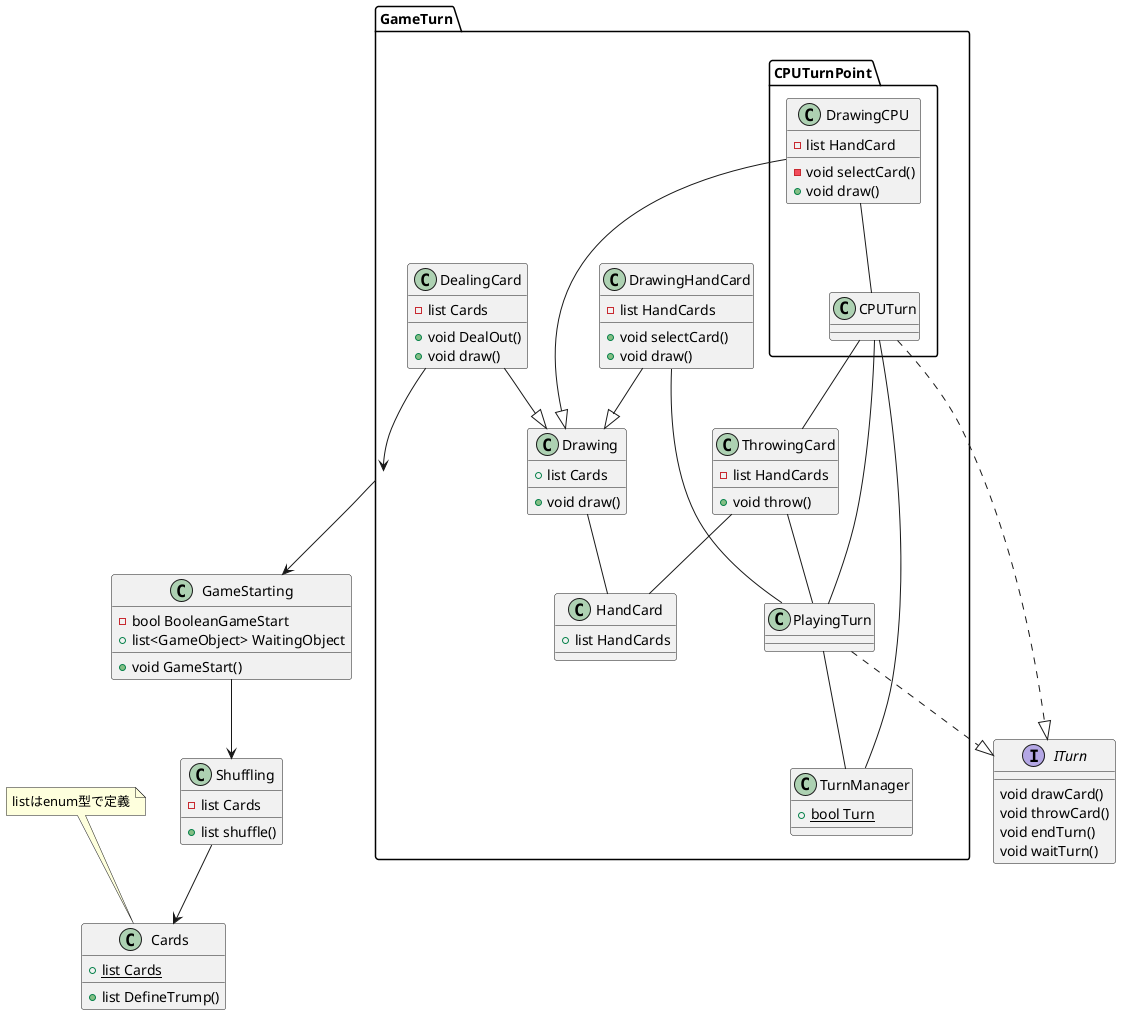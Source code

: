 @startuml CardGame

class Cards {
  +{static} list Cards
  +list DefineTrump()
}
note top of Cards
  listはenum型で定義
end note

class GameStarting {
  -bool BooleanGameStart
  +list<GameObject> WaitingObject
  +void GameStart()
}

class Shuffling {
  -list Cards
  +list shuffle()
}

namespace GameTurn {
  class DealingCard {
    -list Cards
    +void DealOut()
    +void draw()
  }

  class HandCard {
    +list HandCards
  }

  class DrawingHandCard {
    -list HandCards
    +void selectCard()
    +void draw()
  }

  class Drawing {
    +list Cards
    +void draw()
  }

  class PlayingTurn {
  }

  class TurnManager {
    +{static} bool Turn
  }

  class ThrowingCard {
    -list HandCards
    +void throw()
  }

  namespace CPUTurnPoint {
    class DrawingCPU {
      -list HandCard
      -void selectCard()
      +void draw()
    }

    class CPUTurn {
    }
  }
}

interface ITurn {
  void drawCard()
  void throwCard()
  void endTurn()
  void waitTurn()
}

DrawingHandCard --|> Drawing
DealingCard --|> Drawing
DrawingCPU --|> Drawing
Shuffling --> Cards
GameStarting --> Shuffling
GameTurn --> GameStarting
CPUTurn -- PlayingTurn
DealingCard --> GameTurn
CPUTurn -- ThrowingCard
ThrowingCard -- PlayingTurn
ThrowingCard -- HandCard
DrawingHandCard -- PlayingTurn
DrawingCPU -- CPUTurn
Drawing -- HandCard
CPUTurn ..|> ITurn
PlayingTurn ..|> ITurn
CPUTurn -- TurnManager
PlayingTurn -- TurnManager

@enduml
